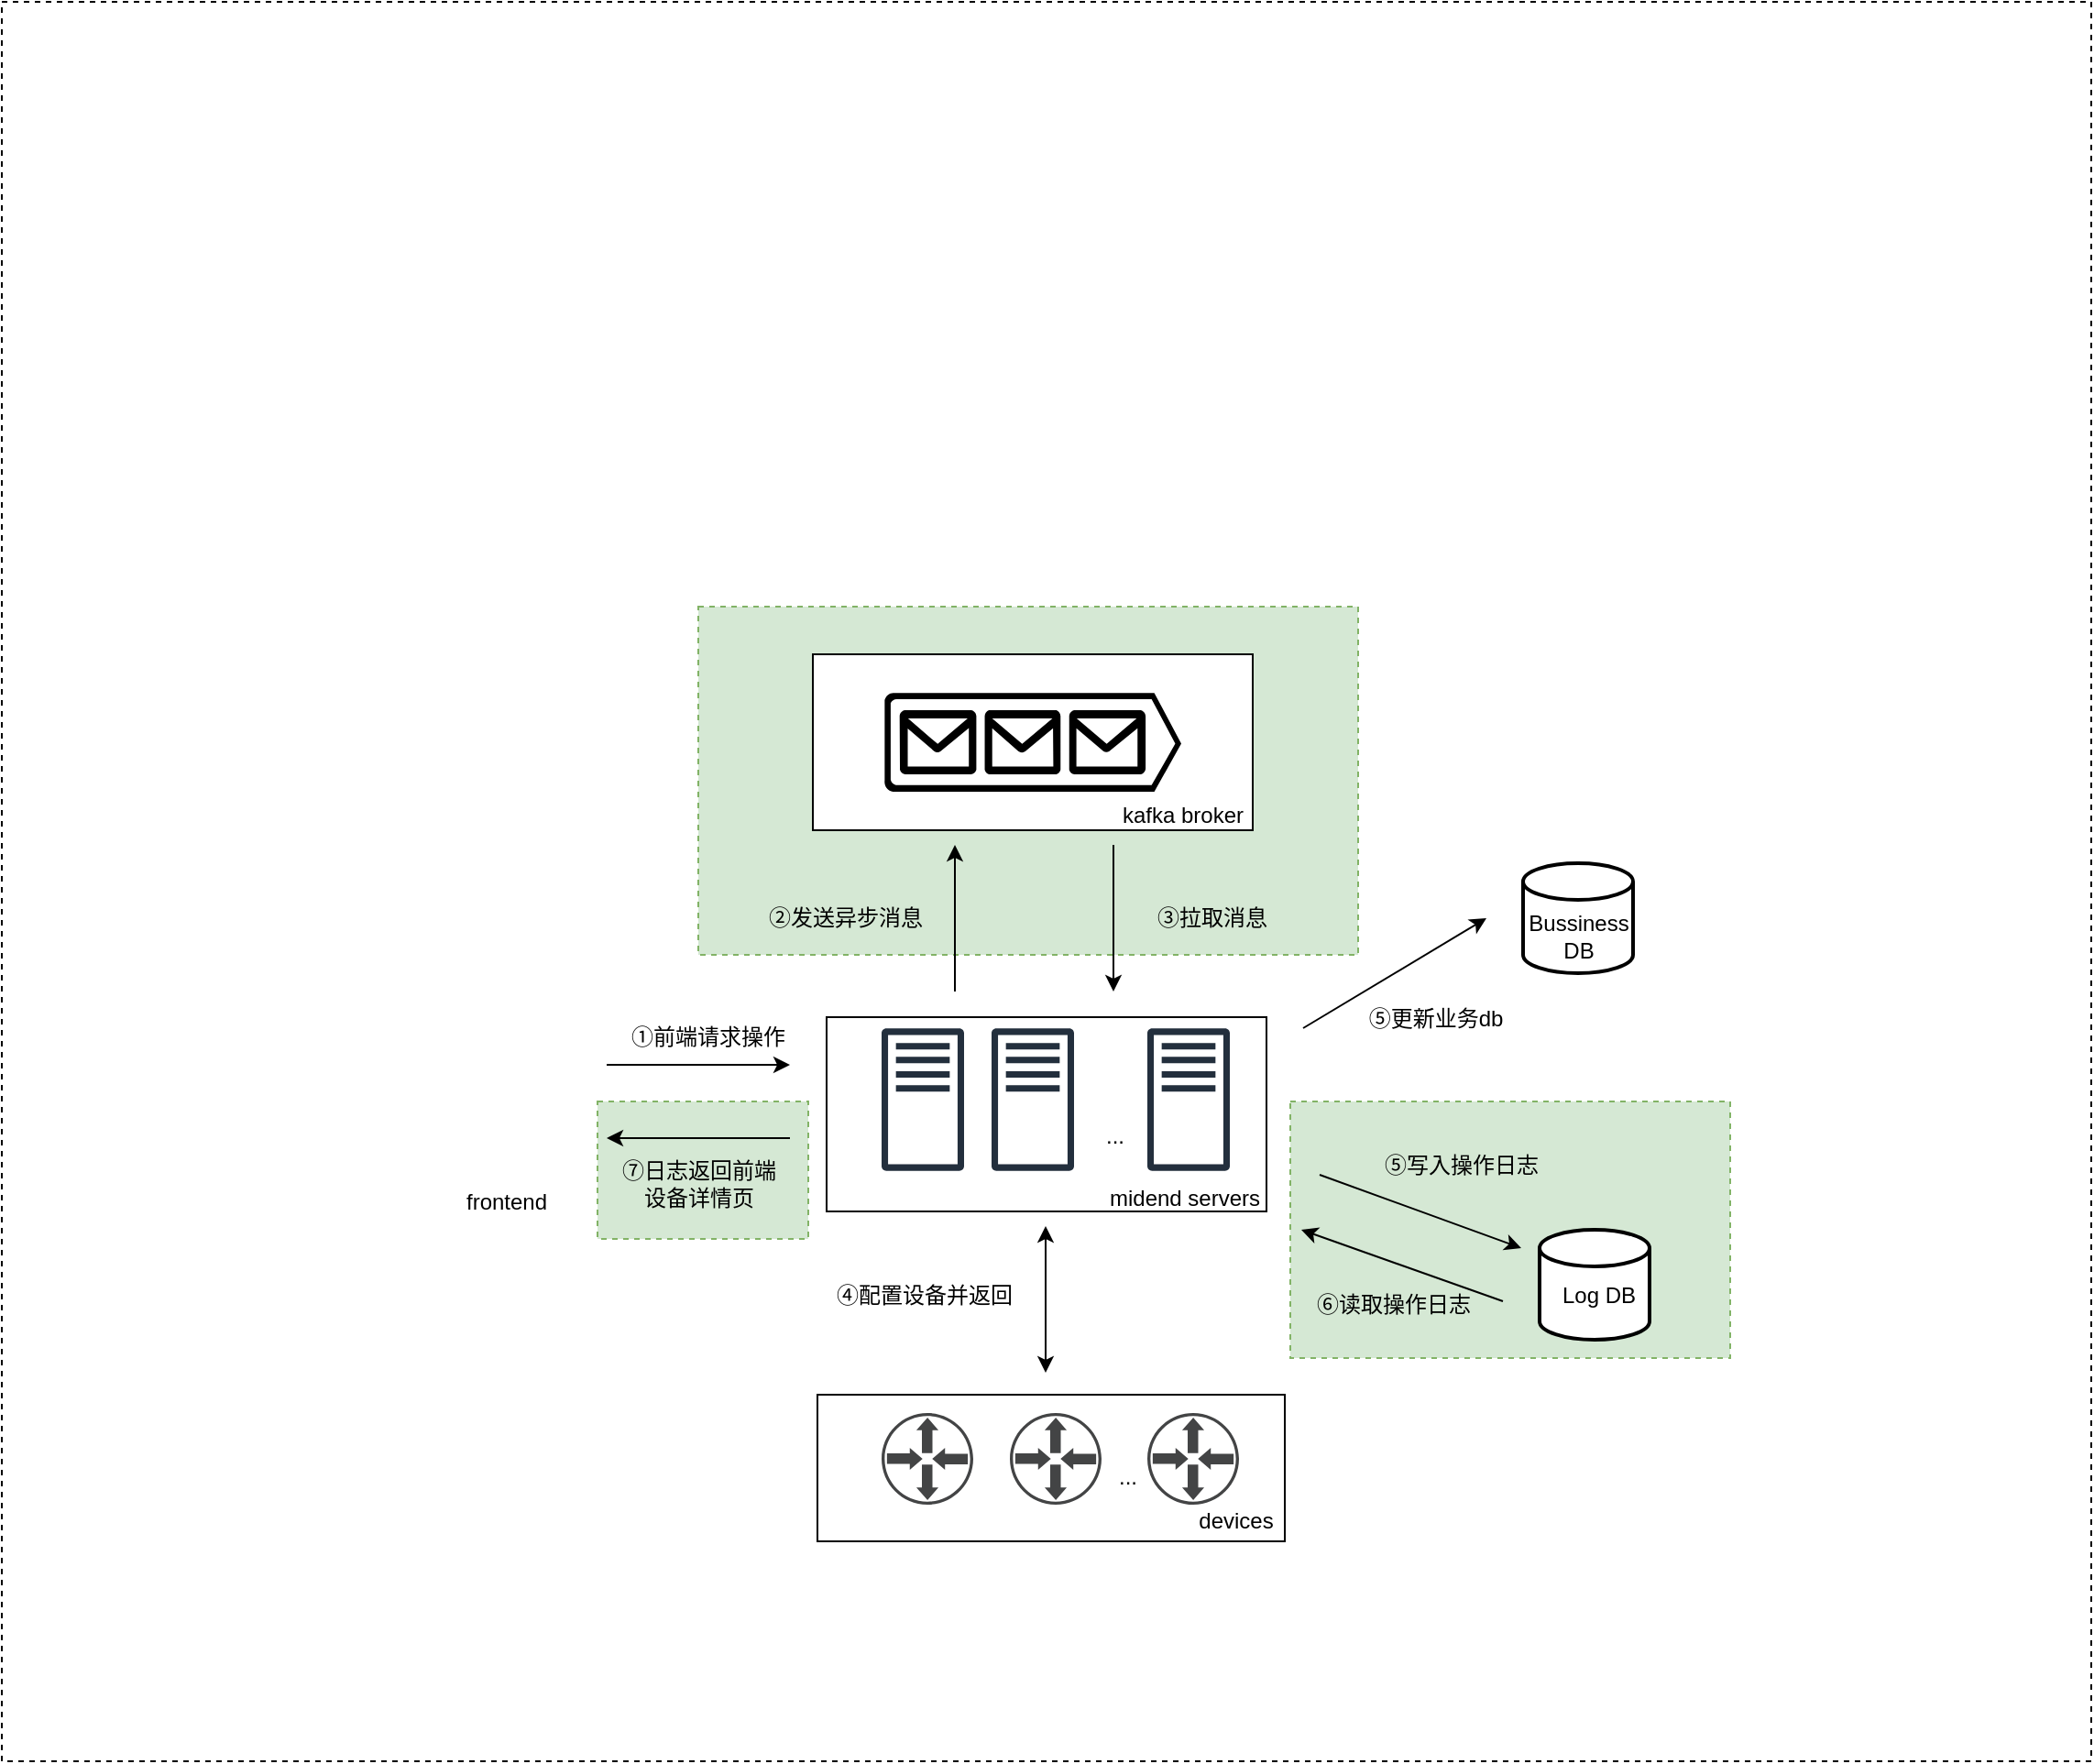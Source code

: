 <mxfile version="20.5.1" type="github">
  <diagram id="l8hXMBHkgcEJcSW0mbfh" name="Page-1">
    <mxGraphModel dx="1186" dy="1486" grid="1" gridSize="10" guides="1" tooltips="1" connect="1" arrows="1" fold="1" page="1" pageScale="1" pageWidth="1169" pageHeight="827" math="0" shadow="0">
      <root>
        <mxCell id="0" />
        <mxCell id="1" parent="0" />
        <mxCell id="jRW_jkEqM7UfKy5-Ahwi-52" value="" style="rounded=0;whiteSpace=wrap;html=1;dashed=1;" vertex="1" parent="1">
          <mxGeometry x="180" y="-270" width="1140" height="960" as="geometry" />
        </mxCell>
        <mxCell id="jRW_jkEqM7UfKy5-Ahwi-53" value="" style="rounded=0;whiteSpace=wrap;html=1;dashed=1;fillColor=#d5e8d4;strokeColor=#82b366;" vertex="1" parent="1">
          <mxGeometry x="505" y="330" width="115" height="75" as="geometry" />
        </mxCell>
        <mxCell id="jRW_jkEqM7UfKy5-Ahwi-51" value="" style="rounded=0;whiteSpace=wrap;html=1;dashed=1;fillColor=#d5e8d4;strokeColor=#82b366;" vertex="1" parent="1">
          <mxGeometry x="883" y="330" width="240" height="140" as="geometry" />
        </mxCell>
        <mxCell id="jRW_jkEqM7UfKy5-Ahwi-50" value="" style="rounded=0;whiteSpace=wrap;html=1;dashed=1;fillColor=#d5e8d4;strokeColor=#82b366;" vertex="1" parent="1">
          <mxGeometry x="560" y="60" width="360" height="190" as="geometry" />
        </mxCell>
        <mxCell id="jRW_jkEqM7UfKy5-Ahwi-30" value="" style="rounded=0;whiteSpace=wrap;html=1;" vertex="1" parent="1">
          <mxGeometry x="622.5" y="86" width="240" height="96" as="geometry" />
        </mxCell>
        <mxCell id="jRW_jkEqM7UfKy5-Ahwi-29" value="" style="rounded=0;whiteSpace=wrap;html=1;" vertex="1" parent="1">
          <mxGeometry x="630" y="284" width="240" height="106" as="geometry" />
        </mxCell>
        <mxCell id="jRW_jkEqM7UfKy5-Ahwi-28" value="" style="rounded=0;whiteSpace=wrap;html=1;" vertex="1" parent="1">
          <mxGeometry x="625" y="490" width="255" height="80" as="geometry" />
        </mxCell>
        <mxCell id="jRW_jkEqM7UfKy5-Ahwi-3" value="" style="shape=image;html=1;verticalAlign=top;verticalLabelPosition=bottom;labelBackgroundColor=#ffffff;imageAspect=0;aspect=fixed;image=https://cdn4.iconfinder.com/data/icons/essential-app-1/16/computer-destop-it-website-128.png" vertex="1" parent="1">
          <mxGeometry x="410" y="284" width="90" height="90" as="geometry" />
        </mxCell>
        <mxCell id="jRW_jkEqM7UfKy5-Ahwi-4" value="" style="sketch=0;outlineConnect=0;fontColor=#232F3E;gradientColor=none;fillColor=#232F3D;strokeColor=none;dashed=0;verticalLabelPosition=bottom;verticalAlign=top;align=center;html=1;fontSize=12;fontStyle=0;aspect=fixed;pointerEvents=1;shape=mxgraph.aws4.traditional_server;" vertex="1" parent="1">
          <mxGeometry x="660" y="290" width="45" height="78" as="geometry" />
        </mxCell>
        <mxCell id="jRW_jkEqM7UfKy5-Ahwi-5" value="" style="sketch=0;pointerEvents=1;shadow=0;dashed=0;html=1;strokeColor=none;fillColor=#434445;aspect=fixed;labelPosition=center;verticalLabelPosition=bottom;verticalAlign=top;align=center;outlineConnect=0;shape=mxgraph.vvd.physical_upstream_router;" vertex="1" parent="1">
          <mxGeometry x="660" y="500" width="50" height="50" as="geometry" />
        </mxCell>
        <mxCell id="jRW_jkEqM7UfKy5-Ahwi-7" value="" style="sketch=0;pointerEvents=1;shadow=0;dashed=0;html=1;strokeColor=none;fillColor=#434445;aspect=fixed;labelPosition=center;verticalLabelPosition=bottom;verticalAlign=top;align=center;outlineConnect=0;shape=mxgraph.vvd.physical_upstream_router;" vertex="1" parent="1">
          <mxGeometry x="805" y="500" width="50" height="50" as="geometry" />
        </mxCell>
        <mxCell id="jRW_jkEqM7UfKy5-Ahwi-8" value="" style="sketch=0;pointerEvents=1;shadow=0;dashed=0;html=1;strokeColor=none;fillColor=#434445;aspect=fixed;labelPosition=center;verticalLabelPosition=bottom;verticalAlign=top;align=center;outlineConnect=0;shape=mxgraph.vvd.physical_upstream_router;" vertex="1" parent="1">
          <mxGeometry x="730" y="500" width="50" height="50" as="geometry" />
        </mxCell>
        <mxCell id="jRW_jkEqM7UfKy5-Ahwi-10" value="" style="sketch=0;outlineConnect=0;fontColor=#232F3E;gradientColor=none;fillColor=#232F3D;strokeColor=none;dashed=0;verticalLabelPosition=bottom;verticalAlign=top;align=center;html=1;fontSize=12;fontStyle=0;aspect=fixed;pointerEvents=1;shape=mxgraph.aws4.traditional_server;" vertex="1" parent="1">
          <mxGeometry x="805" y="290" width="45" height="78" as="geometry" />
        </mxCell>
        <mxCell id="jRW_jkEqM7UfKy5-Ahwi-11" value="" style="sketch=0;outlineConnect=0;fontColor=#232F3E;gradientColor=none;fillColor=#232F3D;strokeColor=none;dashed=0;verticalLabelPosition=bottom;verticalAlign=top;align=center;html=1;fontSize=12;fontStyle=0;aspect=fixed;pointerEvents=1;shape=mxgraph.aws4.traditional_server;" vertex="1" parent="1">
          <mxGeometry x="720" y="290" width="45" height="78" as="geometry" />
        </mxCell>
        <mxCell id="jRW_jkEqM7UfKy5-Ahwi-13" value="..." style="text;html=1;align=center;verticalAlign=middle;resizable=0;points=[];autosize=1;strokeColor=none;fillColor=none;" vertex="1" parent="1">
          <mxGeometry x="772" y="334" width="30" height="30" as="geometry" />
        </mxCell>
        <mxCell id="jRW_jkEqM7UfKy5-Ahwi-14" value="..." style="text;html=1;align=center;verticalAlign=middle;resizable=0;points=[];autosize=1;strokeColor=none;fillColor=none;" vertex="1" parent="1">
          <mxGeometry x="779" y="520" width="30" height="30" as="geometry" />
        </mxCell>
        <mxCell id="jRW_jkEqM7UfKy5-Ahwi-15" value="" style="strokeWidth=2;html=1;shape=mxgraph.flowchart.database;whiteSpace=wrap;" vertex="1" parent="1">
          <mxGeometry x="1010" y="200" width="60" height="60" as="geometry" />
        </mxCell>
        <mxCell id="jRW_jkEqM7UfKy5-Ahwi-16" value="" style="strokeWidth=2;html=1;shape=mxgraph.flowchart.database;whiteSpace=wrap;" vertex="1" parent="1">
          <mxGeometry x="1019" y="400" width="60" height="60" as="geometry" />
        </mxCell>
        <mxCell id="jRW_jkEqM7UfKy5-Ahwi-17" value="&lt;span style=&quot;&quot;&gt;Bussiness&lt;/span&gt;&lt;br style=&quot;&quot;&gt;&lt;span style=&quot;&quot;&gt;DB&lt;/span&gt;" style="text;html=1;align=center;verticalAlign=middle;resizable=0;points=[];autosize=1;strokeColor=none;fillColor=none;" vertex="1" parent="1">
          <mxGeometry x="1000" y="220" width="80" height="40" as="geometry" />
        </mxCell>
        <mxCell id="jRW_jkEqM7UfKy5-Ahwi-19" value="" style="verticalLabelPosition=bottom;html=1;verticalAlign=top;align=center;strokeColor=none;fillColor=#000000;shape=mxgraph.azure.queue_generic;pointerEvents=1;" vertex="1" parent="1">
          <mxGeometry x="661.5" y="107" width="162" height="54" as="geometry" />
        </mxCell>
        <mxCell id="jRW_jkEqM7UfKy5-Ahwi-20" value="" style="endArrow=classic;html=1;rounded=0;" edge="1" parent="1">
          <mxGeometry width="50" height="50" relative="1" as="geometry">
            <mxPoint x="510" y="310" as="sourcePoint" />
            <mxPoint x="610" y="310" as="targetPoint" />
            <Array as="points" />
          </mxGeometry>
        </mxCell>
        <mxCell id="jRW_jkEqM7UfKy5-Ahwi-21" value="" style="endArrow=classic;html=1;rounded=0;" edge="1" parent="1">
          <mxGeometry width="50" height="50" relative="1" as="geometry">
            <mxPoint x="890" y="290" as="sourcePoint" />
            <mxPoint x="990" y="230" as="targetPoint" />
            <Array as="points" />
          </mxGeometry>
        </mxCell>
        <mxCell id="jRW_jkEqM7UfKy5-Ahwi-22" value="" style="endArrow=classic;html=1;rounded=0;" edge="1" parent="1">
          <mxGeometry width="50" height="50" relative="1" as="geometry">
            <mxPoint x="899" y="370" as="sourcePoint" />
            <mxPoint x="1009" y="410" as="targetPoint" />
            <Array as="points" />
          </mxGeometry>
        </mxCell>
        <mxCell id="jRW_jkEqM7UfKy5-Ahwi-23" value="" style="endArrow=classic;html=1;rounded=0;" edge="1" parent="1">
          <mxGeometry width="50" height="50" relative="1" as="geometry">
            <mxPoint x="999" y="439" as="sourcePoint" />
            <mxPoint x="889" y="400" as="targetPoint" />
            <Array as="points" />
          </mxGeometry>
        </mxCell>
        <mxCell id="jRW_jkEqM7UfKy5-Ahwi-24" value="" style="endArrow=classic;html=1;rounded=0;endFill=1;startArrow=classic;startFill=1;" edge="1" parent="1">
          <mxGeometry width="50" height="50" relative="1" as="geometry">
            <mxPoint x="749.5" y="398" as="sourcePoint" />
            <mxPoint x="749.5" y="478" as="targetPoint" />
          </mxGeometry>
        </mxCell>
        <mxCell id="jRW_jkEqM7UfKy5-Ahwi-26" value="" style="endArrow=classic;html=1;rounded=0;" edge="1" parent="1">
          <mxGeometry width="50" height="50" relative="1" as="geometry">
            <mxPoint x="786.5" y="190" as="sourcePoint" />
            <mxPoint x="786.5" y="270" as="targetPoint" />
            <Array as="points" />
          </mxGeometry>
        </mxCell>
        <mxCell id="jRW_jkEqM7UfKy5-Ahwi-27" value="" style="endArrow=classic;html=1;rounded=0;" edge="1" parent="1">
          <mxGeometry width="50" height="50" relative="1" as="geometry">
            <mxPoint x="700" y="270" as="sourcePoint" />
            <mxPoint x="700" y="190" as="targetPoint" />
            <Array as="points" />
          </mxGeometry>
        </mxCell>
        <mxCell id="jRW_jkEqM7UfKy5-Ahwi-31" value="" style="endArrow=classic;html=1;rounded=0;" edge="1" parent="1">
          <mxGeometry width="50" height="50" relative="1" as="geometry">
            <mxPoint x="610" y="350" as="sourcePoint" />
            <mxPoint x="510" y="350" as="targetPoint" />
            <Array as="points" />
          </mxGeometry>
        </mxCell>
        <mxCell id="jRW_jkEqM7UfKy5-Ahwi-33" value="①前端请求操作" style="text;html=1;align=center;verticalAlign=middle;resizable=0;points=[];autosize=1;strokeColor=none;fillColor=none;" vertex="1" parent="1">
          <mxGeometry x="510" y="280" width="110" height="30" as="geometry" />
        </mxCell>
        <mxCell id="jRW_jkEqM7UfKy5-Ahwi-34" value="②发送异步消息" style="text;html=1;align=center;verticalAlign=middle;resizable=0;points=[];autosize=1;strokeColor=none;fillColor=none;" vertex="1" parent="1">
          <mxGeometry x="585" y="215" width="110" height="30" as="geometry" />
        </mxCell>
        <mxCell id="jRW_jkEqM7UfKy5-Ahwi-35" value="③拉取消息" style="text;html=1;align=center;verticalAlign=middle;resizable=0;points=[];autosize=1;strokeColor=none;fillColor=none;" vertex="1" parent="1">
          <mxGeometry x="800" y="215" width="80" height="30" as="geometry" />
        </mxCell>
        <mxCell id="jRW_jkEqM7UfKy5-Ahwi-36" value="kafka broker" style="text;html=1;align=center;verticalAlign=middle;resizable=0;points=[];autosize=1;strokeColor=none;fillColor=none;" vertex="1" parent="1">
          <mxGeometry x="779" y="159" width="90" height="30" as="geometry" />
        </mxCell>
        <mxCell id="jRW_jkEqM7UfKy5-Ahwi-37" value="midend servers" style="text;html=1;align=center;verticalAlign=middle;resizable=0;points=[];autosize=1;strokeColor=none;fillColor=none;" vertex="1" parent="1">
          <mxGeometry x="770" y="368" width="110" height="30" as="geometry" />
        </mxCell>
        <mxCell id="jRW_jkEqM7UfKy5-Ahwi-38" value="&lt;span style=&quot;&quot;&gt;Log DB&lt;/span&gt;" style="text;html=1;align=center;verticalAlign=middle;resizable=0;points=[];autosize=1;strokeColor=none;fillColor=none;" vertex="1" parent="1">
          <mxGeometry x="1021" y="421" width="60" height="30" as="geometry" />
        </mxCell>
        <mxCell id="jRW_jkEqM7UfKy5-Ahwi-39" value="devices" style="text;html=1;align=center;verticalAlign=middle;resizable=0;points=[];autosize=1;strokeColor=none;fillColor=none;" vertex="1" parent="1">
          <mxGeometry x="823" y="544" width="60" height="30" as="geometry" />
        </mxCell>
        <mxCell id="jRW_jkEqM7UfKy5-Ahwi-40" value="frontend" style="text;html=1;align=center;verticalAlign=middle;resizable=0;points=[];autosize=1;strokeColor=none;fillColor=none;" vertex="1" parent="1">
          <mxGeometry x="420" y="370" width="70" height="30" as="geometry" />
        </mxCell>
        <mxCell id="jRW_jkEqM7UfKy5-Ahwi-41" value="④配置设备并返回" style="text;html=1;align=center;verticalAlign=middle;resizable=0;points=[];autosize=1;strokeColor=none;fillColor=none;" vertex="1" parent="1">
          <mxGeometry x="622.5" y="421" width="120" height="30" as="geometry" />
        </mxCell>
        <mxCell id="jRW_jkEqM7UfKy5-Ahwi-45" value="⑤更新业务db" style="text;html=1;align=center;verticalAlign=middle;resizable=0;points=[];autosize=1;strokeColor=none;fillColor=none;" vertex="1" parent="1">
          <mxGeometry x="912" y="270" width="100" height="30" as="geometry" />
        </mxCell>
        <mxCell id="jRW_jkEqM7UfKy5-Ahwi-46" value="⑤写入操作日志" style="text;html=1;align=center;verticalAlign=middle;resizable=0;points=[];autosize=1;strokeColor=none;fillColor=none;" vertex="1" parent="1">
          <mxGeometry x="921" y="350" width="110" height="30" as="geometry" />
        </mxCell>
        <mxCell id="jRW_jkEqM7UfKy5-Ahwi-48" value="⑥读取操作日志" style="text;html=1;align=center;verticalAlign=middle;resizable=0;points=[];autosize=1;strokeColor=none;fillColor=none;" vertex="1" parent="1">
          <mxGeometry x="883.5" y="426" width="110" height="30" as="geometry" />
        </mxCell>
        <mxCell id="jRW_jkEqM7UfKy5-Ahwi-49" value="⑦日志返回前端&lt;br&gt;设备详情页" style="text;html=1;align=center;verticalAlign=middle;resizable=0;points=[];autosize=1;strokeColor=none;fillColor=none;" vertex="1" parent="1">
          <mxGeometry x="505" y="355" width="110" height="40" as="geometry" />
        </mxCell>
      </root>
    </mxGraphModel>
  </diagram>
</mxfile>
